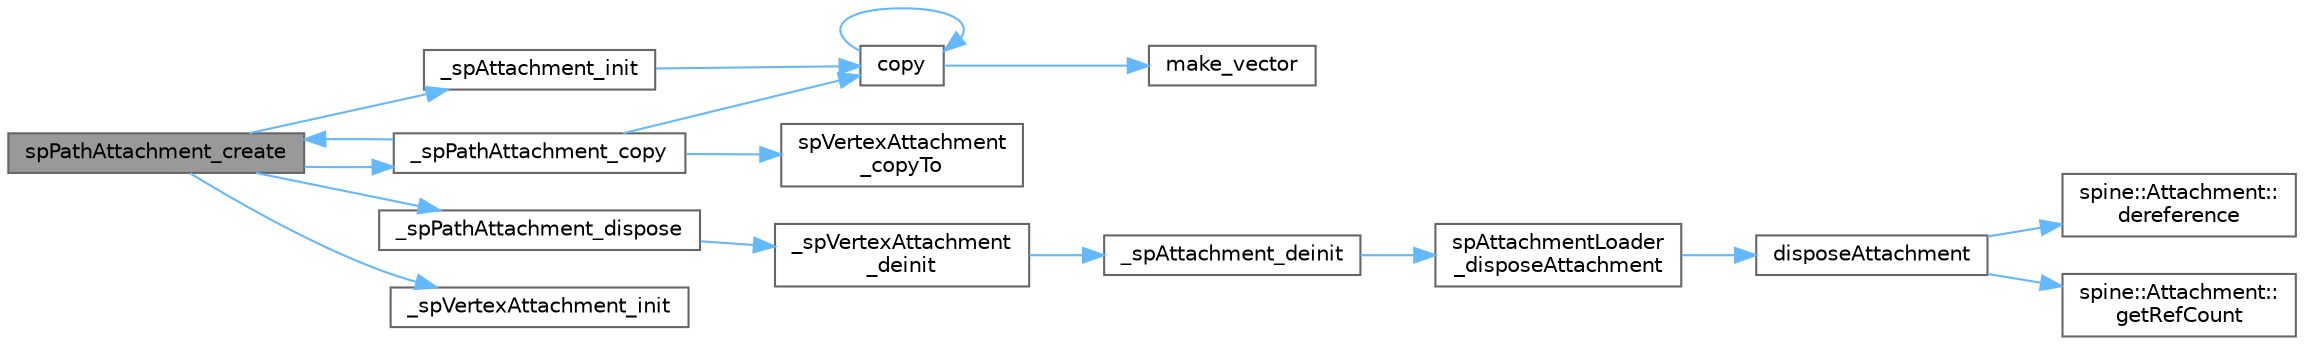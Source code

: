 digraph "spPathAttachment_create"
{
 // LATEX_PDF_SIZE
  bgcolor="transparent";
  edge [fontname=Helvetica,fontsize=10,labelfontname=Helvetica,labelfontsize=10];
  node [fontname=Helvetica,fontsize=10,shape=box,height=0.2,width=0.4];
  rankdir="LR";
  Node1 [id="Node000001",label="spPathAttachment_create",height=0.2,width=0.4,color="gray40", fillcolor="grey60", style="filled", fontcolor="black",tooltip=" "];
  Node1 -> Node2 [id="edge1_Node000001_Node000002",color="steelblue1",style="solid",tooltip=" "];
  Node2 [id="Node000002",label="_spAttachment_init",height=0.2,width=0.4,color="grey40", fillcolor="white", style="filled",URL="$_attachment_8c.html#a77645d743ca40f2700f78abdda77bd6d",tooltip=" "];
  Node2 -> Node3 [id="edge2_Node000002_Node000003",color="steelblue1",style="solid",tooltip=" "];
  Node3 [id="Node000003",label="copy",height=0.2,width=0.4,color="grey40", fillcolor="white", style="filled",URL="$level1__impl_8h.html#a7ffc26122ca6f9bec01f9bc5e64f3006",tooltip=" "];
  Node3 -> Node3 [id="edge3_Node000003_Node000003",color="steelblue1",style="solid",tooltip=" "];
  Node3 -> Node4 [id="edge4_Node000003_Node000004",color="steelblue1",style="solid",tooltip=" "];
  Node4 [id="Node000004",label="make_vector",height=0.2,width=0.4,color="grey40", fillcolor="white", style="filled",URL="$level1__impl_8h.html#ae339a3d924ebae3773d8cd03d2a37ffc",tooltip=" "];
  Node1 -> Node5 [id="edge5_Node000001_Node000005",color="steelblue1",style="solid",tooltip=" "];
  Node5 [id="Node000005",label="_spPathAttachment_copy",height=0.2,width=0.4,color="grey40", fillcolor="white", style="filled",URL="$_path_attachment_8c.html#adfd05891150d5a389e08f79a2faffb27",tooltip=" "];
  Node5 -> Node3 [id="edge6_Node000005_Node000003",color="steelblue1",style="solid",tooltip=" "];
  Node5 -> Node1 [id="edge7_Node000005_Node000001",color="steelblue1",style="solid",tooltip=" "];
  Node5 -> Node6 [id="edge8_Node000005_Node000006",color="steelblue1",style="solid",tooltip=" "];
  Node6 [id="Node000006",label="spVertexAttachment\l_copyTo",height=0.2,width=0.4,color="grey40", fillcolor="white", style="filled",URL="$_vertex_attachment_8c.html#aef7fe6c571a46dfe7a7bbe2dcb7f5090",tooltip=" "];
  Node1 -> Node7 [id="edge9_Node000001_Node000007",color="steelblue1",style="solid",tooltip=" "];
  Node7 [id="Node000007",label="_spPathAttachment_dispose",height=0.2,width=0.4,color="grey40", fillcolor="white", style="filled",URL="$_path_attachment_8c.html#a7839a449120ed467d64ce809b395ed75",tooltip=" "];
  Node7 -> Node8 [id="edge10_Node000007_Node000008",color="steelblue1",style="solid",tooltip=" "];
  Node8 [id="Node000008",label="_spVertexAttachment\l_deinit",height=0.2,width=0.4,color="grey40", fillcolor="white", style="filled",URL="$_vertex_attachment_8c.html#a879f6827c28770124de4b2904a672244",tooltip=" "];
  Node8 -> Node9 [id="edge11_Node000008_Node000009",color="steelblue1",style="solid",tooltip=" "];
  Node9 [id="Node000009",label="_spAttachment_deinit",height=0.2,width=0.4,color="grey40", fillcolor="white", style="filled",URL="$_attachment_8c.html#abbac986c283fdf9d5dca624ddc68b3e7",tooltip=" "];
  Node9 -> Node10 [id="edge12_Node000009_Node000010",color="steelblue1",style="solid",tooltip=" "];
  Node10 [id="Node000010",label="spAttachmentLoader\l_disposeAttachment",height=0.2,width=0.4,color="grey40", fillcolor="white", style="filled",URL="$_attachment_loader_8c.html#a0b6efefa14acccd5d8aa5ce655a92636",tooltip=" "];
  Node10 -> Node11 [id="edge13_Node000010_Node000011",color="steelblue1",style="solid",tooltip=" "];
  Node11 [id="Node000011",label="disposeAttachment",height=0.2,width=0.4,color="grey40", fillcolor="white", style="filled",URL="$_skin_8cpp.html#a9fa1b8407c6f33b348e869452f1ac8fc",tooltip=" "];
  Node11 -> Node12 [id="edge14_Node000011_Node000012",color="steelblue1",style="solid",tooltip=" "];
  Node12 [id="Node000012",label="spine::Attachment::\ldereference",height=0.2,width=0.4,color="grey40", fillcolor="white", style="filled",URL="$classspine_1_1_attachment.html#acc72f7fa790c5e4d356f4e56f58bd785",tooltip=" "];
  Node11 -> Node13 [id="edge15_Node000011_Node000013",color="steelblue1",style="solid",tooltip=" "];
  Node13 [id="Node000013",label="spine::Attachment::\lgetRefCount",height=0.2,width=0.4,color="grey40", fillcolor="white", style="filled",URL="$classspine_1_1_attachment.html#ac135715b66cfc25c2d55007db9607aee",tooltip=" "];
  Node1 -> Node14 [id="edge16_Node000001_Node000014",color="steelblue1",style="solid",tooltip=" "];
  Node14 [id="Node000014",label="_spVertexAttachment_init",height=0.2,width=0.4,color="grey40", fillcolor="white", style="filled",URL="$_vertex_attachment_8c.html#a408f866fc7f3cf1adc0473f36ae76e61",tooltip=" "];
}
